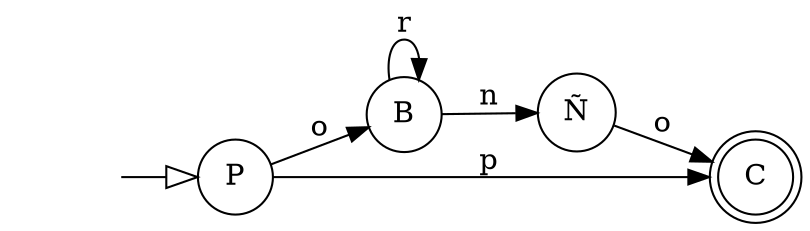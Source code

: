 digraph salida {
	rankdir=LR size="8,5"
	node [shape=circle]
	"Ñ"
	P
	B
	node [shape=doublecircle]
	C
	"Ñ" -> C [label=o]
	P -> C [label=p]
	P -> B [label=o]
	B -> "Ñ" [label=n]
	B -> B [label=r]
	node [shape=none]
	edge [arrowhead=empty arrowsize=1.5]
	"" -> P
}
